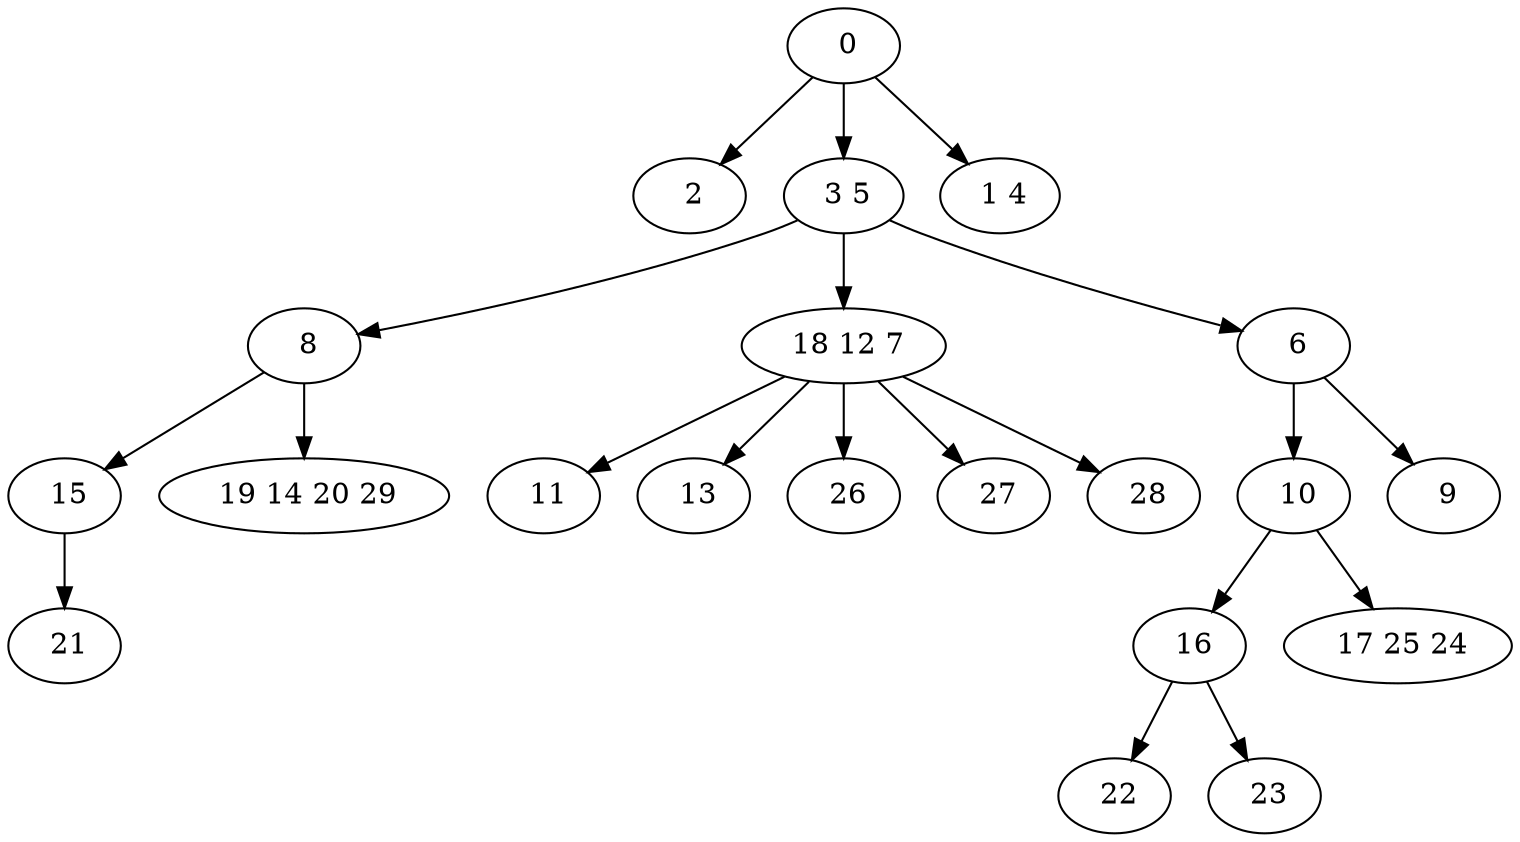 digraph mytree {
" 0" -> " 2";
" 0" -> " 3 5";
" 0" -> " 1 4";
" 2";
" 3 5" -> " 8";
" 3 5" -> " 18 12 7";
" 3 5" -> " 6";
" 1 4";
" 8" -> " 15";
" 8" -> " 19 14 20 29";
" 15" -> " 21";
" 21";
" 16" -> " 22";
" 16" -> " 23";
" 22";
" 23";
" 19 14 20 29";
" 17 25 24";
" 18 12 7" -> " 11";
" 18 12 7" -> " 13";
" 18 12 7" -> " 26";
" 18 12 7" -> " 27";
" 18 12 7" -> " 28";
" 11";
" 13";
" 26";
" 27";
" 28";
" 10" -> " 16";
" 10" -> " 17 25 24";
" 6" -> " 10";
" 6" -> " 9";
" 9";
}
